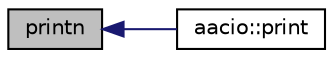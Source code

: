 digraph "printn"
{
  edge [fontname="Helvetica",fontsize="10",labelfontname="Helvetica",labelfontsize="10"];
  node [fontname="Helvetica",fontsize="10",shape=record];
  rankdir="LR";
  Node9 [label="printn",height=0.2,width=0.4,color="black", fillcolor="grey75", style="filled", fontcolor="black"];
  Node9 -> Node10 [dir="back",color="midnightblue",fontsize="10",style="solid",fontname="Helvetica"];
  Node10 [label="aacio::print",height=0.2,width=0.4,color="black", fillcolor="white", style="filled",URL="$print_8hpp.html#a6ab43adada8fec6e1d7741ea10486c70",tooltip="Prints a 64 bit names as base32 encoded string. "];
}
